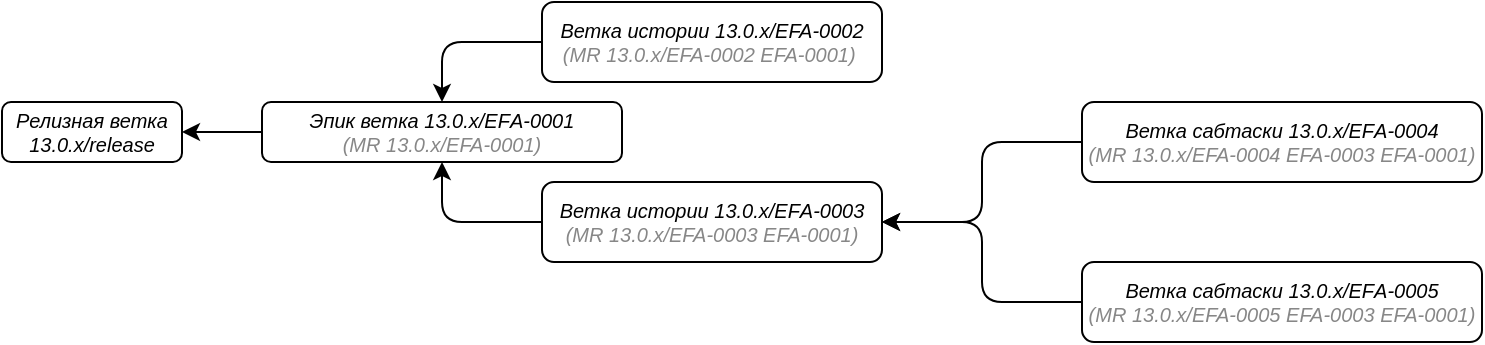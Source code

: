 <mxfile version="21.6.9" type="github">
  <diagram name="Страница — 1" id="NpfIep2WKDjv2zVOJQAw">
    <mxGraphModel dx="1136" dy="619" grid="1" gridSize="10" guides="1" tooltips="1" connect="1" arrows="1" fold="1" page="1" pageScale="1" pageWidth="827" pageHeight="1169" math="0" shadow="0">
      <root>
        <mxCell id="0" />
        <mxCell id="1" parent="0" />
        <mxCell id="vS4V1v8YhmdqFipPxjqS-1" value="Релизная ветка 13.0.x/release" style="rounded=1;whiteSpace=wrap;html=1;fontStyle=2;fontSize=10;" parent="1" vertex="1">
          <mxGeometry x="20" y="80" width="90" height="30" as="geometry" />
        </mxCell>
        <mxCell id="vS4V1v8YhmdqFipPxjqS-2" value="Эпик ветка 13.0.x/EFА-0001&lt;br&gt;&lt;font color=&quot;#878787&quot;&gt;(MR&amp;nbsp;13.0.x/EFA-0001)&lt;/font&gt;" style="rounded=1;whiteSpace=wrap;html=1;fontStyle=2;fontSize=10;" parent="1" vertex="1">
          <mxGeometry x="150" y="80" width="180" height="30" as="geometry" />
        </mxCell>
        <mxCell id="vS4V1v8YhmdqFipPxjqS-3" style="edgeStyle=orthogonalEdgeStyle;rounded=1;orthogonalLoop=1;jettySize=auto;html=1;exitX=0;exitY=0.5;exitDx=0;exitDy=0;entryX=0.5;entryY=1;entryDx=0;entryDy=0;fontSize=10;" parent="1" source="vS4V1v8YhmdqFipPxjqS-4" target="vS4V1v8YhmdqFipPxjqS-2" edge="1">
          <mxGeometry relative="1" as="geometry" />
        </mxCell>
        <mxCell id="vS4V1v8YhmdqFipPxjqS-4" value="Ветка истории 13.0.x/EFА-0003&lt;br&gt;&lt;font color=&quot;#878787&quot;&gt;(MR&amp;nbsp;13.0.x/EFA-0003 EFA-0001)&lt;/font&gt;" style="rounded=1;whiteSpace=wrap;html=1;fontStyle=2;fontSize=10;" parent="1" vertex="1">
          <mxGeometry x="290" y="120" width="170" height="40" as="geometry" />
        </mxCell>
        <mxCell id="vS4V1v8YhmdqFipPxjqS-5" style="edgeStyle=orthogonalEdgeStyle;rounded=1;orthogonalLoop=1;jettySize=auto;html=1;exitX=0;exitY=0.5;exitDx=0;exitDy=0;entryX=0.5;entryY=0;entryDx=0;entryDy=0;fontSize=10;" parent="1" source="vS4V1v8YhmdqFipPxjqS-6" target="vS4V1v8YhmdqFipPxjqS-2" edge="1">
          <mxGeometry relative="1" as="geometry" />
        </mxCell>
        <mxCell id="vS4V1v8YhmdqFipPxjqS-6" value="Ветка истории 13.0.x/EFA-0002&lt;br&gt;&lt;font color=&quot;#878787&quot;&gt;(MR&amp;nbsp;13.0.x/EFA-0002 EFA-0001)&amp;nbsp;&lt;/font&gt;" style="rounded=1;whiteSpace=wrap;html=1;fontStyle=2;fontSize=10;" parent="1" vertex="1">
          <mxGeometry x="290" y="30" width="170" height="40" as="geometry" />
        </mxCell>
        <mxCell id="vS4V1v8YhmdqFipPxjqS-7" style="edgeStyle=orthogonalEdgeStyle;rounded=1;orthogonalLoop=1;jettySize=auto;html=1;exitX=0;exitY=0.5;exitDx=0;exitDy=0;entryX=1;entryY=0.5;entryDx=0;entryDy=0;fontSize=10;" parent="1" source="vS4V1v8YhmdqFipPxjqS-8" target="vS4V1v8YhmdqFipPxjqS-4" edge="1">
          <mxGeometry relative="1" as="geometry" />
        </mxCell>
        <mxCell id="vS4V1v8YhmdqFipPxjqS-8" value="Ветка сабтаски 13.0.x/EFА-0004&lt;br&gt;&lt;font color=&quot;#878787&quot;&gt;(MR&amp;nbsp;13.0.x/EFA-0004 EFA-0003 EFA-0001)&lt;/font&gt;" style="rounded=1;whiteSpace=wrap;html=1;fontStyle=2;fontSize=10;" parent="1" vertex="1">
          <mxGeometry x="560" y="80" width="200" height="40" as="geometry" />
        </mxCell>
        <mxCell id="vS4V1v8YhmdqFipPxjqS-9" style="edgeStyle=orthogonalEdgeStyle;rounded=1;orthogonalLoop=1;jettySize=auto;html=1;exitX=0;exitY=0.5;exitDx=0;exitDy=0;entryX=1;entryY=0.5;entryDx=0;entryDy=0;fontSize=10;" parent="1" source="vS4V1v8YhmdqFipPxjqS-10" target="vS4V1v8YhmdqFipPxjqS-4" edge="1">
          <mxGeometry relative="1" as="geometry" />
        </mxCell>
        <mxCell id="vS4V1v8YhmdqFipPxjqS-10" value="Ветка сабтаски 13.0.x/EFА-0005&lt;br&gt;&lt;font color=&quot;#878787&quot;&gt;(MR 13.0.x/EFA-0005 EFA-0003 EFA-0001)&lt;/font&gt;" style="rounded=1;whiteSpace=wrap;html=1;fontStyle=2;glass=0;fontSize=10;" parent="1" vertex="1">
          <mxGeometry x="560" y="160" width="200" height="40" as="geometry" />
        </mxCell>
        <mxCell id="vS4V1v8YhmdqFipPxjqS-11" value="" style="endArrow=classic;html=1;rounded=1;entryX=1;entryY=0.5;entryDx=0;entryDy=0;exitX=0;exitY=0.5;exitDx=0;exitDy=0;fontSize=10;" parent="1" source="vS4V1v8YhmdqFipPxjqS-2" target="vS4V1v8YhmdqFipPxjqS-1" edge="1">
          <mxGeometry width="50" height="50" relative="1" as="geometry">
            <mxPoint x="130" y="220" as="sourcePoint" />
            <mxPoint x="180" y="170" as="targetPoint" />
          </mxGeometry>
        </mxCell>
      </root>
    </mxGraphModel>
  </diagram>
</mxfile>
